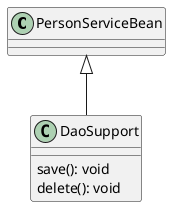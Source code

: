 @startuml
'https://plantuml.com/class-diagram
'泛化关系

class PersonServiceBean
class DaoSupport{
    save(): void
    delete(): void
}

PersonServiceBean <|-- DaoSupport

@enduml